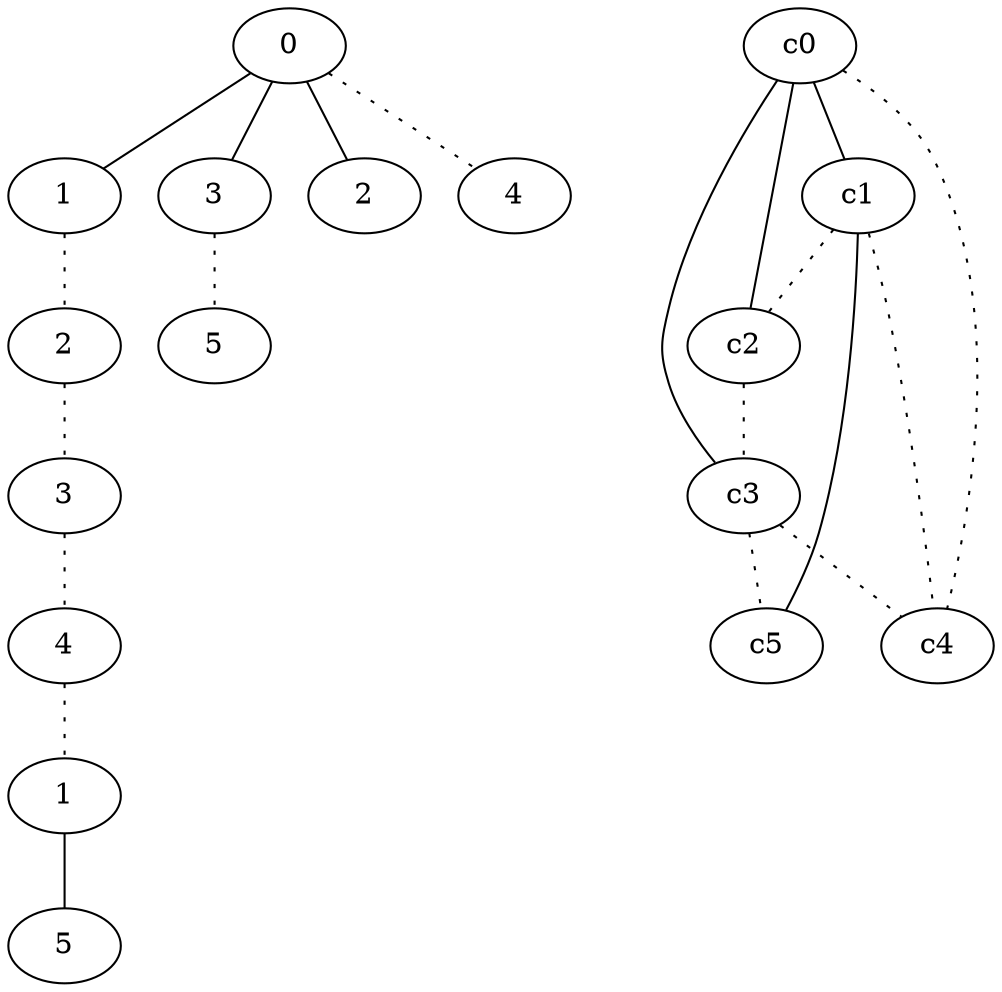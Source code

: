 graph {
a0[label=0];
a1[label=1];
a2[label=2];
a3[label=3];
a4[label=4];
a5[label=1];
a6[label=5];
a7[label=3];
a8[label=5];
a9[label=2];
a10[label=4];
a0 -- a1;
a0 -- a7;
a0 -- a9;
a0 -- a10 [style=dotted];
a1 -- a2 [style=dotted];
a2 -- a3 [style=dotted];
a3 -- a4 [style=dotted];
a4 -- a5 [style=dotted];
a5 -- a6;
a7 -- a8 [style=dotted];
c0 -- c1;
c0 -- c2;
c0 -- c3;
c0 -- c4 [style=dotted];
c1 -- c2 [style=dotted];
c1 -- c4 [style=dotted];
c1 -- c5;
c2 -- c3 [style=dotted];
c3 -- c4 [style=dotted];
c3 -- c5 [style=dotted];
}
